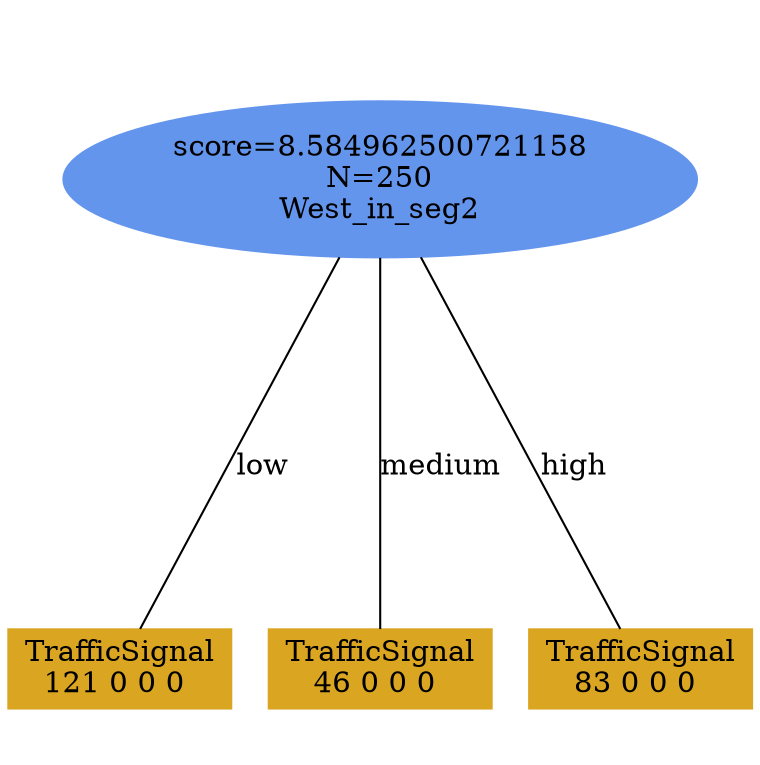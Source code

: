digraph "DD" {
size = "7.5,10"
ratio=1.0;
center = true;
edge [dir = none];
{ rank = same; node [shape=ellipse, style=filled, color=cornflowerblue];"334" [label="score=8.584962500721158\nN=250\nWest_in_seg2"];}
{ rank = same; node [shape=box, style=filled, color=goldenrod];"335" [label="TrafficSignal\n121 0 0 0 "];}
{ rank = same; node [shape=box, style=filled, color=goldenrod];"336" [label="TrafficSignal\n46 0 0 0 "];}
{ rank = same; node [shape=box, style=filled, color=goldenrod];"337" [label="TrafficSignal\n83 0 0 0 "];}
"334" -> "335" [label = "low"];
"334" -> "336" [label = "medium"];
"334" -> "337" [label = "high"];

}